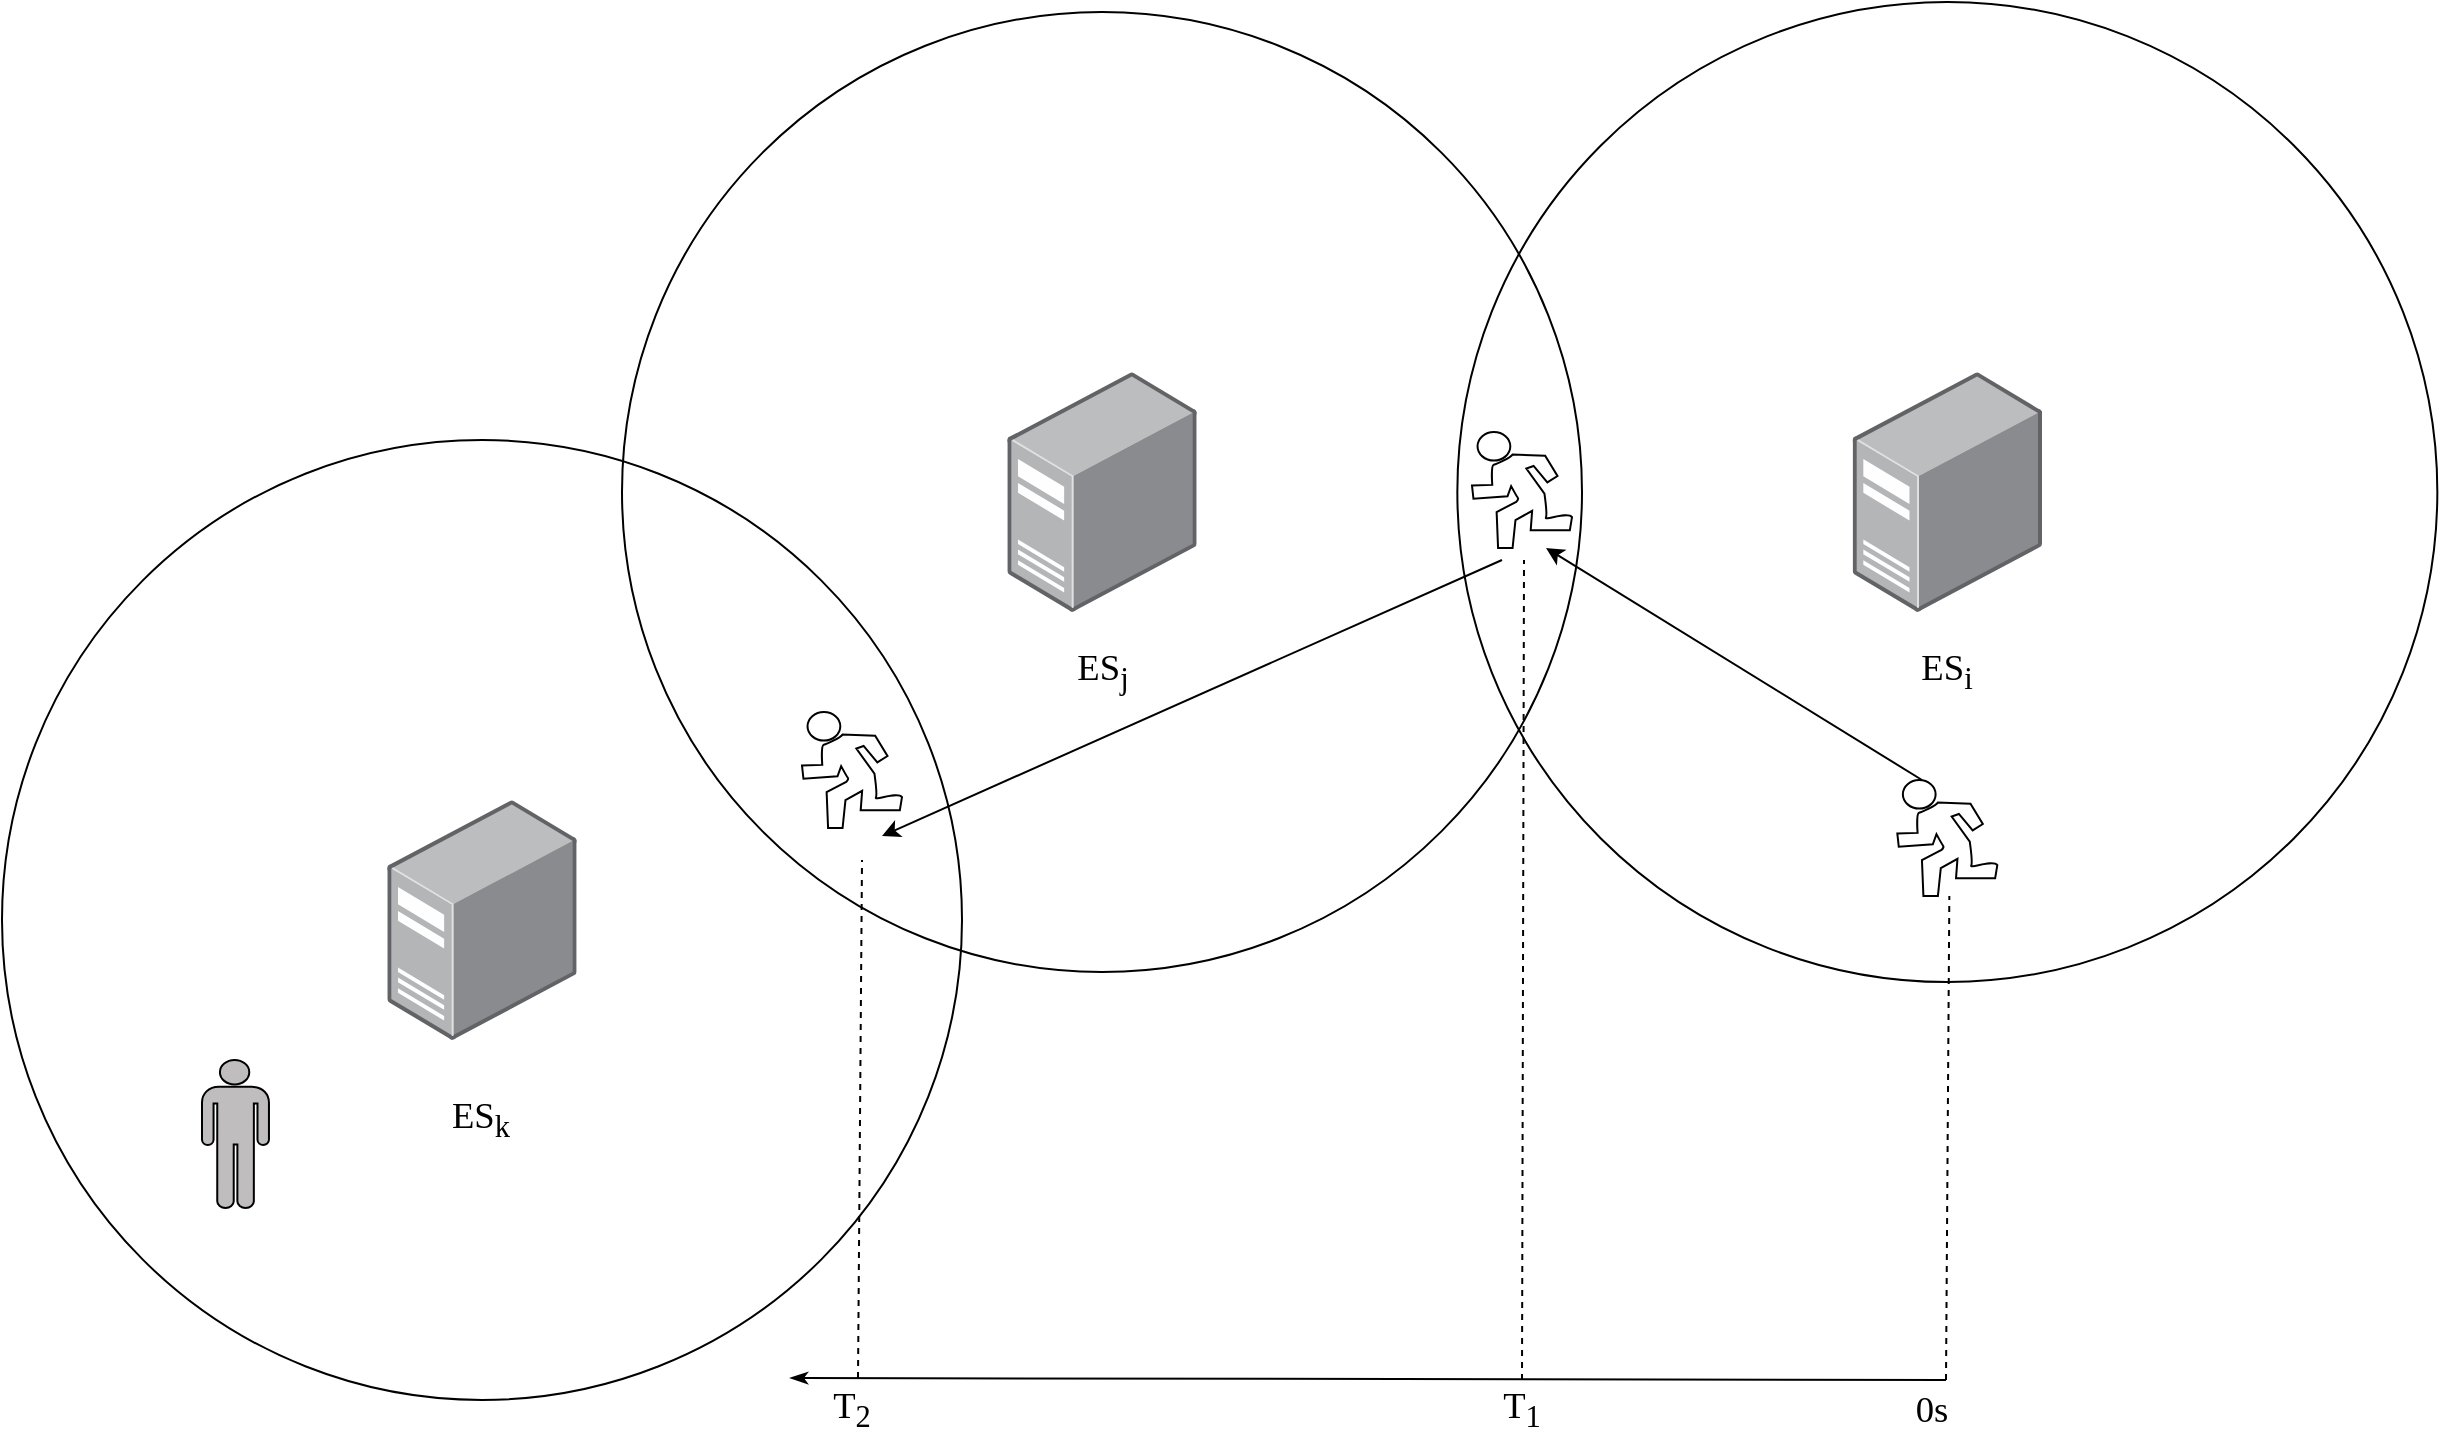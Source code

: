<mxfile version="22.1.18" type="github">
  <diagram name="第 1 页" id="sI7hNG2p3jesubOJCjaC">
    <mxGraphModel dx="2211" dy="549" grid="1" gridSize="10" guides="1" tooltips="1" connect="1" arrows="1" fold="1" page="1" pageScale="1" pageWidth="827" pageHeight="1169" math="0" shadow="0">
      <root>
        <mxCell id="0" />
        <mxCell id="1" parent="0" />
        <mxCell id="WSqxyrb5zkdi1G1MjGqU-7" value="" style="ellipse;whiteSpace=wrap;html=1;aspect=fixed;fillColor=none;" vertex="1" parent="1">
          <mxGeometry x="-740" y="420" width="480" height="480" as="geometry" />
        </mxCell>
        <mxCell id="UUCEETkT0QkMfsPOzpdD-10" value="" style="ellipse;whiteSpace=wrap;html=1;aspect=fixed;fillColor=none;" parent="1" vertex="1">
          <mxGeometry x="-430" y="206" width="480" height="480" as="geometry" />
        </mxCell>
        <mxCell id="WSqxyrb5zkdi1G1MjGqU-1" value="" style="ellipse;whiteSpace=wrap;html=1;aspect=fixed;fillColor=none;" vertex="1" parent="1">
          <mxGeometry x="-12.33" y="201" width="490" height="490" as="geometry" />
        </mxCell>
        <mxCell id="UUCEETkT0QkMfsPOzpdD-7" value="" style="image;points=[];aspect=fixed;html=1;align=center;shadow=0;dashed=0;image=img/lib/allied_telesis/computer_and_terminals/Server_Desktop.svg;" parent="1" vertex="1">
          <mxGeometry x="-237.33" y="386" width="94.67" height="120" as="geometry" />
        </mxCell>
        <mxCell id="UUCEETkT0QkMfsPOzpdD-8" value="" style="image;points=[];aspect=fixed;html=1;align=center;shadow=0;dashed=0;image=img/lib/allied_telesis/computer_and_terminals/Server_Desktop.svg;" parent="1" vertex="1">
          <mxGeometry x="185.33" y="386" width="94.67" height="120" as="geometry" />
        </mxCell>
        <mxCell id="UUCEETkT0QkMfsPOzpdD-24" value="" style="shape=mxgraph.signs.sports.running;html=1;pointerEvents=1;fillColor=none;strokeColor=#000000;verticalLabelPosition=bottom;verticalAlign=top;align=center;fontColor=#fcfcfc;labelBorderColor=#ffffff;" parent="1" vertex="1">
          <mxGeometry x="207.66" y="590" width="50" height="58" as="geometry" />
        </mxCell>
        <mxCell id="UUCEETkT0QkMfsPOzpdD-25" value="" style="shape=mxgraph.signs.sports.running;html=1;pointerEvents=1;fillColor=none;strokeColor=#000000;verticalLabelPosition=bottom;verticalAlign=top;align=center;" parent="1" vertex="1">
          <mxGeometry x="-340" y="556" width="50" height="58" as="geometry" />
        </mxCell>
        <mxCell id="UUCEETkT0QkMfsPOzpdD-27" value="" style="shape=mxgraph.signs.sports.running;html=1;pointerEvents=1;fillColor=none;strokeColor=#000000;verticalLabelPosition=bottom;verticalAlign=top;align=center;" parent="1" vertex="1">
          <mxGeometry x="-5.0" y="416" width="50" height="58" as="geometry" />
        </mxCell>
        <mxCell id="WSqxyrb5zkdi1G1MjGqU-4" value="&lt;span style=&quot;font-size: 18.333px;&quot;&gt;ES&lt;sub&gt;j&lt;/sub&gt;&lt;/span&gt;" style="text;strokeColor=none;align=center;fillColor=none;html=1;verticalAlign=middle;whiteSpace=wrap;rounded=0;fontFamily=Times New Roman;" vertex="1" parent="1">
          <mxGeometry x="-247.5" y="506" width="115" height="60" as="geometry" />
        </mxCell>
        <mxCell id="WSqxyrb5zkdi1G1MjGqU-6" value="&lt;span style=&quot;font-size: 18.333px;&quot;&gt;ES&lt;sub&gt;i&lt;/sub&gt;&lt;/span&gt;" style="text;strokeColor=none;align=center;fillColor=none;html=1;verticalAlign=middle;whiteSpace=wrap;rounded=0;fontFamily=Times New Roman;" vertex="1" parent="1">
          <mxGeometry x="175.17" y="506" width="115" height="60" as="geometry" />
        </mxCell>
        <mxCell id="WSqxyrb5zkdi1G1MjGqU-8" value="" style="image;points=[];aspect=fixed;html=1;align=center;shadow=0;dashed=0;image=img/lib/allied_telesis/computer_and_terminals/Server_Desktop.svg;" vertex="1" parent="1">
          <mxGeometry x="-547.34" y="600" width="94.67" height="120" as="geometry" />
        </mxCell>
        <mxCell id="WSqxyrb5zkdi1G1MjGqU-9" value="&lt;span style=&quot;font-size: 18.333px;&quot;&gt;ES&lt;sub&gt;k&lt;/sub&gt;&lt;/span&gt;" style="text;strokeColor=none;align=center;fillColor=none;html=1;verticalAlign=middle;whiteSpace=wrap;rounded=0;fontFamily=Times New Roman;" vertex="1" parent="1">
          <mxGeometry x="-557.51" y="730" width="115" height="60" as="geometry" />
        </mxCell>
        <mxCell id="WSqxyrb5zkdi1G1MjGqU-10" value="" style="endArrow=classic;html=1;rounded=0;entryX=0.74;entryY=1;entryDx=0;entryDy=0;entryPerimeter=0;" edge="1" parent="1" target="UUCEETkT0QkMfsPOzpdD-27">
          <mxGeometry width="50" height="50" relative="1" as="geometry">
            <mxPoint x="220" y="590" as="sourcePoint" />
            <mxPoint x="270" y="540" as="targetPoint" />
          </mxGeometry>
        </mxCell>
        <mxCell id="WSqxyrb5zkdi1G1MjGqU-12" value="" style="endArrow=classic;html=1;rounded=0;entryX=0.8;entryY=1.069;entryDx=0;entryDy=0;entryPerimeter=0;" edge="1" parent="1" target="UUCEETkT0QkMfsPOzpdD-25">
          <mxGeometry width="50" height="50" relative="1" as="geometry">
            <mxPoint x="10" y="480" as="sourcePoint" />
            <mxPoint x="60" y="430" as="targetPoint" />
          </mxGeometry>
        </mxCell>
        <mxCell id="WSqxyrb5zkdi1G1MjGqU-16" value="" style="shape=mxgraph.signs.people.man_1;html=1;pointerEvents=1;fillColor=#BFBDBD;strokeColor=default;verticalLabelPosition=bottom;verticalAlign=top;align=center;sketch=0;" vertex="1" parent="1">
          <mxGeometry x="-640" y="730" width="33.5" height="74" as="geometry" />
        </mxCell>
        <mxCell id="WSqxyrb5zkdi1G1MjGqU-17" value="" style="endArrow=none;dashed=1;html=1;rounded=0;" edge="1" parent="1">
          <mxGeometry width="50" height="50" relative="1" as="geometry">
            <mxPoint x="-312" y="889" as="sourcePoint" />
            <mxPoint x="-310" y="630" as="targetPoint" />
          </mxGeometry>
        </mxCell>
        <mxCell id="WSqxyrb5zkdi1G1MjGqU-18" value="" style="endArrow=none;dashed=1;html=1;rounded=0;" edge="1" parent="1">
          <mxGeometry width="50" height="50" relative="1" as="geometry">
            <mxPoint x="20" y="890" as="sourcePoint" />
            <mxPoint x="21" y="480" as="targetPoint" />
          </mxGeometry>
        </mxCell>
        <mxCell id="WSqxyrb5zkdi1G1MjGqU-19" value="" style="endArrow=none;dashed=1;html=1;rounded=0;" edge="1" parent="1">
          <mxGeometry width="50" height="50" relative="1" as="geometry">
            <mxPoint x="232" y="890" as="sourcePoint" />
            <mxPoint x="233.67" y="648" as="targetPoint" />
          </mxGeometry>
        </mxCell>
        <mxCell id="WSqxyrb5zkdi1G1MjGqU-20" value="" style="endArrow=none;html=1;rounded=0;startArrow=classicThin;startFill=1;" edge="1" parent="1">
          <mxGeometry width="50" height="50" relative="1" as="geometry">
            <mxPoint x="-346" y="889" as="sourcePoint" />
            <mxPoint x="232" y="890" as="targetPoint" />
          </mxGeometry>
        </mxCell>
        <mxCell id="WSqxyrb5zkdi1G1MjGqU-21" value="&lt;span style=&quot;font-size: 18.333px;&quot;&gt;0s&lt;/span&gt;" style="text;strokeColor=none;align=center;fillColor=none;html=1;verticalAlign=middle;whiteSpace=wrap;rounded=0;fontFamily=Times New Roman;" vertex="1" parent="1">
          <mxGeometry x="200.0" y="890" width="50.17" height="30" as="geometry" />
        </mxCell>
        <mxCell id="WSqxyrb5zkdi1G1MjGqU-22" value="&lt;span style=&quot;font-size: 18.333px;&quot;&gt;T&lt;sub&gt;1&lt;/sub&gt;&lt;/span&gt;" style="text;strokeColor=none;align=center;fillColor=none;html=1;verticalAlign=middle;whiteSpace=wrap;rounded=0;fontFamily=Times New Roman;" vertex="1" parent="1">
          <mxGeometry x="-5.0" y="890" width="50.17" height="30" as="geometry" />
        </mxCell>
        <mxCell id="WSqxyrb5zkdi1G1MjGqU-23" value="&lt;span style=&quot;font-size: 18.333px;&quot;&gt;T&lt;sub&gt;2&lt;/sub&gt;&lt;/span&gt;" style="text;strokeColor=none;align=center;fillColor=none;html=1;verticalAlign=middle;whiteSpace=wrap;rounded=0;fontFamily=Times New Roman;" vertex="1" parent="1">
          <mxGeometry x="-340" y="890" width="50.17" height="30" as="geometry" />
        </mxCell>
      </root>
    </mxGraphModel>
  </diagram>
</mxfile>
